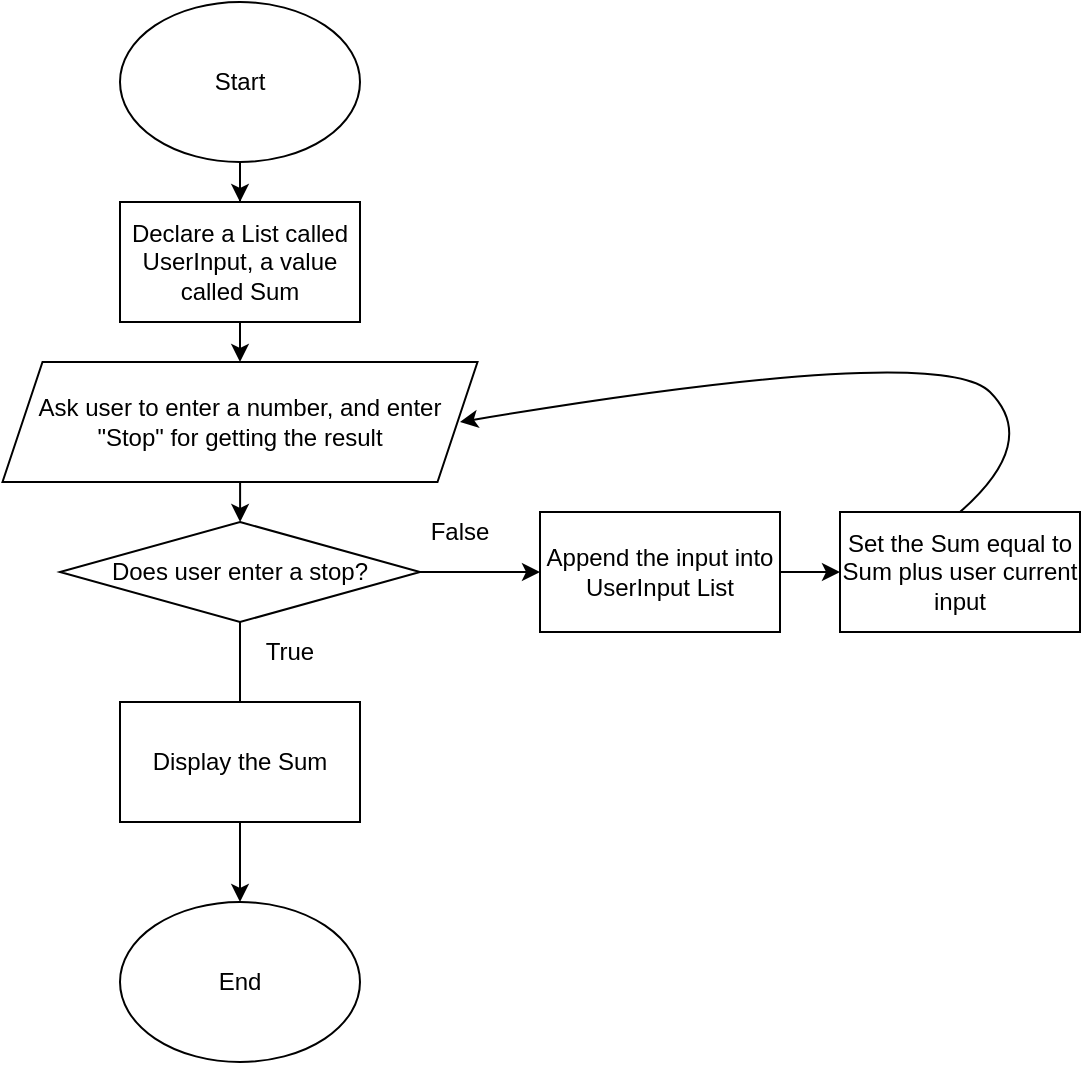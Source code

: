 <mxfile version="15.0.5" type="github">
  <diagram id="axwEpDV1RIHjbpaLkCuD" name="Page-1">
    <mxGraphModel dx="1148" dy="691" grid="1" gridSize="10" guides="1" tooltips="1" connect="1" arrows="1" fold="1" page="1" pageScale="1" pageWidth="850" pageHeight="1100" math="0" shadow="0">
      <root>
        <mxCell id="0" />
        <mxCell id="1" parent="0" />
        <mxCell id="VBtJpH_RyAijywXcilcF-3" value="" style="edgeStyle=orthogonalEdgeStyle;rounded=0;orthogonalLoop=1;jettySize=auto;html=1;" edge="1" parent="1" source="VBtJpH_RyAijywXcilcF-1" target="VBtJpH_RyAijywXcilcF-2">
          <mxGeometry relative="1" as="geometry" />
        </mxCell>
        <mxCell id="VBtJpH_RyAijywXcilcF-1" value="Start" style="ellipse;whiteSpace=wrap;html=1;" vertex="1" parent="1">
          <mxGeometry x="340" y="10" width="120" height="80" as="geometry" />
        </mxCell>
        <mxCell id="VBtJpH_RyAijywXcilcF-6" style="edgeStyle=orthogonalEdgeStyle;rounded=0;orthogonalLoop=1;jettySize=auto;html=1;exitX=0.5;exitY=1;exitDx=0;exitDy=0;entryX=0.5;entryY=0;entryDx=0;entryDy=0;" edge="1" parent="1" source="VBtJpH_RyAijywXcilcF-2" target="VBtJpH_RyAijywXcilcF-4">
          <mxGeometry relative="1" as="geometry" />
        </mxCell>
        <mxCell id="VBtJpH_RyAijywXcilcF-2" value="Declare a List called UserInput, a value called Sum" style="rounded=0;whiteSpace=wrap;html=1;" vertex="1" parent="1">
          <mxGeometry x="340" y="110" width="120" height="60" as="geometry" />
        </mxCell>
        <mxCell id="VBtJpH_RyAijywXcilcF-10" value="" style="edgeStyle=orthogonalEdgeStyle;rounded=0;orthogonalLoop=1;jettySize=auto;html=1;" edge="1" parent="1" source="VBtJpH_RyAijywXcilcF-4" target="VBtJpH_RyAijywXcilcF-9">
          <mxGeometry relative="1" as="geometry" />
        </mxCell>
        <mxCell id="VBtJpH_RyAijywXcilcF-4" value="Ask user to enter a number, and enter &quot;Stop&quot; for getting the result" style="shape=parallelogram;perimeter=parallelogramPerimeter;whiteSpace=wrap;html=1;fixedSize=1;" vertex="1" parent="1">
          <mxGeometry x="281.25" y="190" width="237.5" height="60" as="geometry" />
        </mxCell>
        <mxCell id="VBtJpH_RyAijywXcilcF-12" value="" style="edgeStyle=orthogonalEdgeStyle;rounded=0;orthogonalLoop=1;jettySize=auto;html=1;" edge="1" parent="1" source="VBtJpH_RyAijywXcilcF-9" target="VBtJpH_RyAijywXcilcF-11">
          <mxGeometry relative="1" as="geometry" />
        </mxCell>
        <mxCell id="VBtJpH_RyAijywXcilcF-14" value="" style="edgeStyle=orthogonalEdgeStyle;rounded=0;orthogonalLoop=1;jettySize=auto;html=1;" edge="1" parent="1" source="VBtJpH_RyAijywXcilcF-9">
          <mxGeometry relative="1" as="geometry">
            <mxPoint x="400" y="410" as="targetPoint" />
          </mxGeometry>
        </mxCell>
        <mxCell id="VBtJpH_RyAijywXcilcF-9" value="Does user enter a stop?" style="rhombus;whiteSpace=wrap;html=1;" vertex="1" parent="1">
          <mxGeometry x="310" y="270" width="180" height="50" as="geometry" />
        </mxCell>
        <mxCell id="VBtJpH_RyAijywXcilcF-17" value="" style="edgeStyle=orthogonalEdgeStyle;rounded=0;orthogonalLoop=1;jettySize=auto;html=1;" edge="1" parent="1" source="VBtJpH_RyAijywXcilcF-11" target="VBtJpH_RyAijywXcilcF-16">
          <mxGeometry relative="1" as="geometry" />
        </mxCell>
        <mxCell id="VBtJpH_RyAijywXcilcF-11" value="Append the input into UserInput List" style="whiteSpace=wrap;html=1;" vertex="1" parent="1">
          <mxGeometry x="550" y="265" width="120" height="60" as="geometry" />
        </mxCell>
        <mxCell id="VBtJpH_RyAijywXcilcF-15" value="False" style="text;html=1;strokeColor=none;fillColor=none;align=center;verticalAlign=middle;whiteSpace=wrap;rounded=0;" vertex="1" parent="1">
          <mxGeometry x="490" y="265" width="40" height="20" as="geometry" />
        </mxCell>
        <mxCell id="VBtJpH_RyAijywXcilcF-16" value="Set the Sum equal to Sum plus user current input" style="whiteSpace=wrap;html=1;" vertex="1" parent="1">
          <mxGeometry x="700" y="265" width="120" height="60" as="geometry" />
        </mxCell>
        <mxCell id="VBtJpH_RyAijywXcilcF-20" value="" style="curved=1;endArrow=classic;html=1;exitX=0.5;exitY=0;exitDx=0;exitDy=0;" edge="1" parent="1" source="VBtJpH_RyAijywXcilcF-16">
          <mxGeometry width="50" height="50" relative="1" as="geometry">
            <mxPoint x="750" y="230" as="sourcePoint" />
            <mxPoint x="510" y="220" as="targetPoint" />
            <Array as="points">
              <mxPoint x="800" y="230" />
              <mxPoint x="750" y="180" />
            </Array>
          </mxGeometry>
        </mxCell>
        <mxCell id="VBtJpH_RyAijywXcilcF-21" value="True" style="text;html=1;strokeColor=none;fillColor=none;align=center;verticalAlign=middle;whiteSpace=wrap;rounded=0;" vertex="1" parent="1">
          <mxGeometry x="405" y="325" width="40" height="20" as="geometry" />
        </mxCell>
        <mxCell id="VBtJpH_RyAijywXcilcF-24" value="" style="edgeStyle=orthogonalEdgeStyle;rounded=0;orthogonalLoop=1;jettySize=auto;html=1;" edge="1" parent="1" source="VBtJpH_RyAijywXcilcF-22" target="VBtJpH_RyAijywXcilcF-23">
          <mxGeometry relative="1" as="geometry" />
        </mxCell>
        <mxCell id="VBtJpH_RyAijywXcilcF-22" value="Display the Sum" style="rounded=0;whiteSpace=wrap;html=1;" vertex="1" parent="1">
          <mxGeometry x="340" y="360" width="120" height="60" as="geometry" />
        </mxCell>
        <mxCell id="VBtJpH_RyAijywXcilcF-23" value="End" style="ellipse;whiteSpace=wrap;html=1;" vertex="1" parent="1">
          <mxGeometry x="340" y="460" width="120" height="80" as="geometry" />
        </mxCell>
      </root>
    </mxGraphModel>
  </diagram>
</mxfile>
